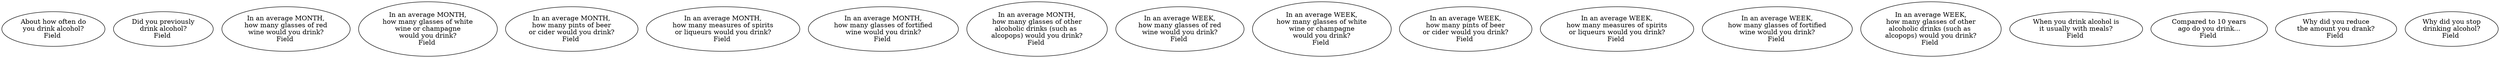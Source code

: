 digraph {
	//Nodes (Questions)
	A1[label="About how often do\nyou drink alcohol?\nField "]
	A1A[label="Did you previously\ndrink alcohol?\nField "]
	
	A2B[label="In an average MONTH,\nhow many glasses of red\nwine would you drink?\nField "]
	A2C[label="In an average MONTH,\nhow many glasses of white\nwine or champagne\nwould you drink?\nField "]
	A2E[label="In an average MONTH,\nhow many pints of beer\nor cider would you drink?\nField "]
	A2A[label="In an average MONTH,\nhow many measures of spirits\nor liqueurs would you drink?\nField "]
	A2F[label="In an average MONTH,\nhow many glasses of fortified\nwine would you drink?\nField "]
	A2G[label="In an average MONTH,\nhow many glasses of other\nalcoholic drinks (such as \nalcopops) would you drink?\nField "]

	A3B[label="In an average WEEK,\nhow many glasses of red\nwine would you drink?\nField "]
	A3C[label="In an average WEEK,\nhow many glasses of white\nwine or champagne\nwould you drink?\nField "]
	A3E[label="In an average WEEK,\nhow many pints of beer\nor cider would you drink?\nField "]
	A3A[label="In an average WEEK,\nhow many measures of spirits\nor liqueurs would you drink?\nField "]
	A3F[label="In an average WEEK,\nhow many glasses of fortified\nwine would you drink?\nField "]
	A3G[label="In an average WEEK,\nhow many glasses of other\nalcoholic drinks (such as \nalcopops) would you drink?\nField "]

	A5[label="When you drink alcohol is\nit usually with meals?\nField "]

	A6[label="Compared to 10 years\nago do you drink...\nField "]

	A7[label="Why did you reduce\nthe amount you drank?\nField "]
	A7A[label="Why did you stop\ndrinking alcohol?\nField "]
}
